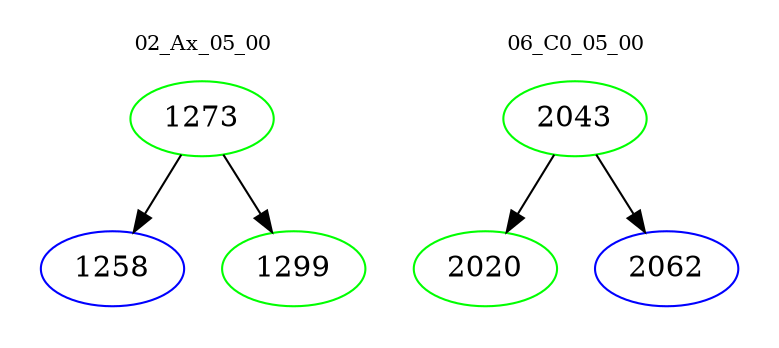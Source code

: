 digraph{
subgraph cluster_0 {
color = white
label = "02_Ax_05_00";
fontsize=10;
T0_1273 [label="1273", color="green"]
T0_1273 -> T0_1258 [color="black"]
T0_1258 [label="1258", color="blue"]
T0_1273 -> T0_1299 [color="black"]
T0_1299 [label="1299", color="green"]
}
subgraph cluster_1 {
color = white
label = "06_C0_05_00";
fontsize=10;
T1_2043 [label="2043", color="green"]
T1_2043 -> T1_2020 [color="black"]
T1_2020 [label="2020", color="green"]
T1_2043 -> T1_2062 [color="black"]
T1_2062 [label="2062", color="blue"]
}
}
